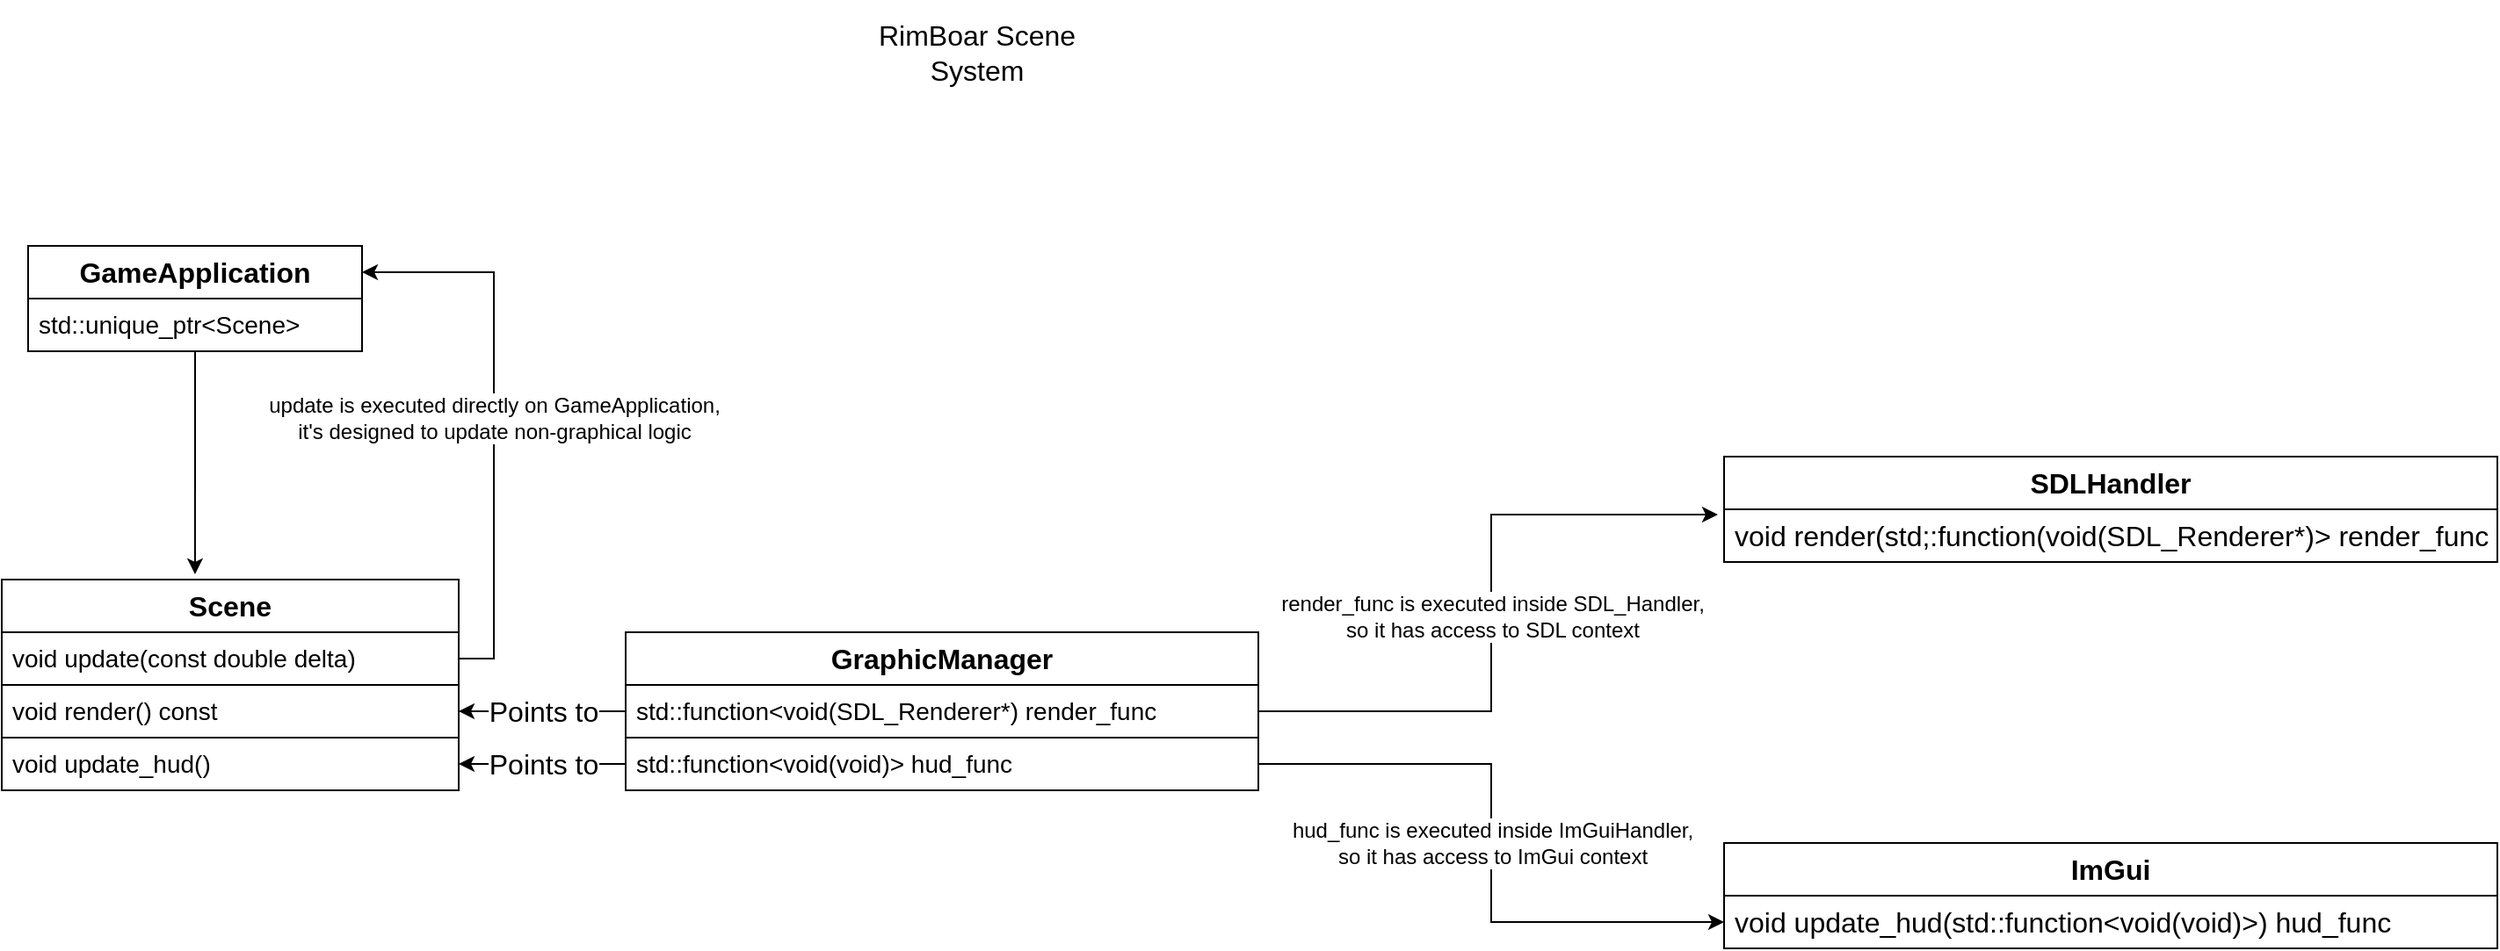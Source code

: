 <mxfile version="20.8.10" type="github">
  <diagram name="Page-1" id="lNEKghWK4HpwLcd3As6p">
    <mxGraphModel dx="1657" dy="1317" grid="1" gridSize="10" guides="1" tooltips="1" connect="1" arrows="1" fold="1" page="1" pageScale="1" pageWidth="850" pageHeight="1100" math="0" shadow="0">
      <root>
        <mxCell id="0" />
        <mxCell id="1" parent="0" />
        <mxCell id="SjYCULXTHA_i4y1ECdcX-1" value="RimBoar Scene System" style="rounded=0;whiteSpace=wrap;html=1;fontSize=16;strokeColor=none;" vertex="1" parent="1">
          <mxGeometry x="790" y="40" width="120" height="60" as="geometry" />
        </mxCell>
        <mxCell id="SjYCULXTHA_i4y1ECdcX-21" style="edgeStyle=orthogonalEdgeStyle;rounded=0;orthogonalLoop=1;jettySize=auto;html=1;exitX=0.5;exitY=1;exitDx=0;exitDy=0;entryX=0.423;entryY=-0.025;entryDx=0;entryDy=0;entryPerimeter=0;fontSize=16;" edge="1" parent="1" source="SjYCULXTHA_i4y1ECdcX-2" target="SjYCULXTHA_i4y1ECdcX-10">
          <mxGeometry relative="1" as="geometry" />
        </mxCell>
        <mxCell id="SjYCULXTHA_i4y1ECdcX-2" value="&lt;b&gt;GameApplication&lt;/b&gt;" style="swimlane;fontStyle=0;childLayout=stackLayout;horizontal=1;startSize=30;horizontalStack=0;resizeParent=1;resizeParentMax=0;resizeLast=0;collapsible=1;marginBottom=0;whiteSpace=wrap;html=1;fontSize=16;" vertex="1" parent="1">
          <mxGeometry x="310" y="180" width="190" height="60" as="geometry" />
        </mxCell>
        <mxCell id="SjYCULXTHA_i4y1ECdcX-3" value="std::unique_ptr&amp;lt;Scene&amp;gt;" style="text;strokeColor=none;fillColor=none;align=left;verticalAlign=middle;spacingLeft=4;spacingRight=4;overflow=hidden;points=[[0,0.5],[1,0.5]];portConstraint=eastwest;rotatable=0;whiteSpace=wrap;html=1;fontSize=14;" vertex="1" parent="SjYCULXTHA_i4y1ECdcX-2">
          <mxGeometry y="30" width="190" height="30" as="geometry" />
        </mxCell>
        <mxCell id="SjYCULXTHA_i4y1ECdcX-10" value="Scene" style="swimlane;fontStyle=1;childLayout=stackLayout;horizontal=1;startSize=30;horizontalStack=0;resizeParent=1;resizeParentMax=0;resizeLast=0;collapsible=1;marginBottom=0;whiteSpace=wrap;html=1;fontSize=16;" vertex="1" parent="1">
          <mxGeometry x="295" y="370" width="260" height="120" as="geometry" />
        </mxCell>
        <mxCell id="SjYCULXTHA_i4y1ECdcX-11" value="void update(const double delta)" style="text;strokeColor=default;fillColor=none;align=left;verticalAlign=middle;spacingLeft=4;spacingRight=4;overflow=hidden;points=[[0,0.5],[1,0.5]];portConstraint=eastwest;rotatable=0;whiteSpace=wrap;html=1;fontSize=14;" vertex="1" parent="SjYCULXTHA_i4y1ECdcX-10">
          <mxGeometry y="30" width="260" height="30" as="geometry" />
        </mxCell>
        <mxCell id="SjYCULXTHA_i4y1ECdcX-12" value="void render() const" style="text;strokeColor=default;fillColor=none;align=left;verticalAlign=middle;spacingLeft=4;spacingRight=4;overflow=hidden;points=[[0,0.5],[1,0.5]];portConstraint=eastwest;rotatable=0;whiteSpace=wrap;html=1;fontSize=14;" vertex="1" parent="SjYCULXTHA_i4y1ECdcX-10">
          <mxGeometry y="60" width="260" height="30" as="geometry" />
        </mxCell>
        <mxCell id="SjYCULXTHA_i4y1ECdcX-13" value="void update_hud()" style="text;strokeColor=none;fillColor=none;align=left;verticalAlign=middle;spacingLeft=4;spacingRight=4;overflow=hidden;points=[[0,0.5],[1,0.5]];portConstraint=eastwest;rotatable=0;whiteSpace=wrap;html=1;fontSize=14;" vertex="1" parent="SjYCULXTHA_i4y1ECdcX-10">
          <mxGeometry y="90" width="260" height="30" as="geometry" />
        </mxCell>
        <mxCell id="SjYCULXTHA_i4y1ECdcX-14" value="GraphicManager" style="swimlane;fontStyle=1;childLayout=stackLayout;horizontal=1;startSize=30;horizontalStack=0;resizeParent=1;resizeParentMax=0;resizeLast=0;collapsible=1;marginBottom=0;whiteSpace=wrap;html=1;fontSize=16;" vertex="1" parent="1">
          <mxGeometry x="650" y="400" width="360" height="90" as="geometry" />
        </mxCell>
        <mxCell id="SjYCULXTHA_i4y1ECdcX-15" value="std::function&amp;lt;void(SDL_Renderer*) render_func" style="text;strokeColor=default;fillColor=none;align=left;verticalAlign=middle;spacingLeft=4;spacingRight=4;overflow=hidden;points=[[0,0.5],[1,0.5]];portConstraint=eastwest;rotatable=0;whiteSpace=wrap;html=1;fontSize=14;" vertex="1" parent="SjYCULXTHA_i4y1ECdcX-14">
          <mxGeometry y="30" width="360" height="30" as="geometry" />
        </mxCell>
        <mxCell id="SjYCULXTHA_i4y1ECdcX-16" value="std::function&amp;lt;void(void)&amp;gt; hud_func" style="text;strokeColor=none;fillColor=none;align=left;verticalAlign=middle;spacingLeft=4;spacingRight=4;overflow=hidden;points=[[0,0.5],[1,0.5]];portConstraint=eastwest;rotatable=0;whiteSpace=wrap;html=1;fontSize=14;" vertex="1" parent="SjYCULXTHA_i4y1ECdcX-14">
          <mxGeometry y="60" width="360" height="30" as="geometry" />
        </mxCell>
        <mxCell id="SjYCULXTHA_i4y1ECdcX-18" value="Points to" style="edgeStyle=orthogonalEdgeStyle;rounded=0;orthogonalLoop=1;jettySize=auto;html=1;exitX=0;exitY=0.5;exitDx=0;exitDy=0;entryX=1;entryY=0.5;entryDx=0;entryDy=0;fontSize=16;" edge="1" parent="1" source="SjYCULXTHA_i4y1ECdcX-15" target="SjYCULXTHA_i4y1ECdcX-12">
          <mxGeometry relative="1" as="geometry" />
        </mxCell>
        <mxCell id="SjYCULXTHA_i4y1ECdcX-19" value="Points to" style="edgeStyle=orthogonalEdgeStyle;rounded=0;orthogonalLoop=1;jettySize=auto;html=1;exitX=0;exitY=0.5;exitDx=0;exitDy=0;entryX=1;entryY=0.5;entryDx=0;entryDy=0;fontSize=16;" edge="1" parent="1" source="SjYCULXTHA_i4y1ECdcX-16" target="SjYCULXTHA_i4y1ECdcX-13">
          <mxGeometry relative="1" as="geometry" />
        </mxCell>
        <mxCell id="SjYCULXTHA_i4y1ECdcX-22" value="&lt;div&gt;update is executed directly on GameApplication, &lt;br&gt;&lt;/div&gt;&lt;div&gt;it&#39;s designed to update non-graphical logic&lt;br&gt;&lt;/div&gt;" style="edgeStyle=orthogonalEdgeStyle;rounded=0;orthogonalLoop=1;jettySize=auto;html=1;exitX=1;exitY=0.5;exitDx=0;exitDy=0;entryX=1;entryY=0.25;entryDx=0;entryDy=0;fontSize=12;" edge="1" parent="1" source="SjYCULXTHA_i4y1ECdcX-11" target="SjYCULXTHA_i4y1ECdcX-2">
          <mxGeometry relative="1" as="geometry" />
        </mxCell>
        <mxCell id="SjYCULXTHA_i4y1ECdcX-23" value="&lt;div&gt;SDLHandler&lt;/div&gt;" style="swimlane;fontStyle=1;childLayout=stackLayout;horizontal=1;startSize=30;horizontalStack=0;resizeParent=1;resizeParentMax=0;resizeLast=0;collapsible=1;marginBottom=0;whiteSpace=wrap;html=1;fontSize=16;" vertex="1" parent="1">
          <mxGeometry x="1275" y="300" width="440" height="60" as="geometry" />
        </mxCell>
        <mxCell id="SjYCULXTHA_i4y1ECdcX-24" value="void render(std;:function(void(SDL_Renderer*)&amp;gt; render_func" style="text;strokeColor=default;fillColor=none;align=left;verticalAlign=middle;spacingLeft=4;spacingRight=4;overflow=hidden;points=[[0,0.5],[1,0.5]];portConstraint=eastwest;rotatable=0;whiteSpace=wrap;html=1;fontSize=16;" vertex="1" parent="SjYCULXTHA_i4y1ECdcX-23">
          <mxGeometry y="30" width="440" height="30" as="geometry" />
        </mxCell>
        <mxCell id="SjYCULXTHA_i4y1ECdcX-26" value="&lt;div&gt;render_func is executed inside SDL_Handler, &lt;br&gt;&lt;/div&gt;&lt;div&gt;so it has access to SDL context&lt;br&gt;&lt;/div&gt;" style="edgeStyle=orthogonalEdgeStyle;rounded=0;orthogonalLoop=1;jettySize=auto;html=1;exitX=1;exitY=0.5;exitDx=0;exitDy=0;entryX=-0.008;entryY=0.1;entryDx=0;entryDy=0;entryPerimeter=0;fontSize=12;" edge="1" parent="1" source="SjYCULXTHA_i4y1ECdcX-15" target="SjYCULXTHA_i4y1ECdcX-24">
          <mxGeometry relative="1" as="geometry" />
        </mxCell>
        <mxCell id="SjYCULXTHA_i4y1ECdcX-27" value="ImGui" style="swimlane;fontStyle=1;childLayout=stackLayout;horizontal=1;startSize=30;horizontalStack=0;resizeParent=1;resizeParentMax=0;resizeLast=0;collapsible=1;marginBottom=0;whiteSpace=wrap;html=1;fontSize=16;" vertex="1" parent="1">
          <mxGeometry x="1275" y="520" width="440" height="60" as="geometry" />
        </mxCell>
        <mxCell id="SjYCULXTHA_i4y1ECdcX-28" value="void update_hud(std::function&amp;lt;void(void)&amp;gt;) hud_func" style="text;strokeColor=default;fillColor=none;align=left;verticalAlign=middle;spacingLeft=4;spacingRight=4;overflow=hidden;points=[[0,0.5],[1,0.5]];portConstraint=eastwest;rotatable=0;whiteSpace=wrap;html=1;fontSize=16;" vertex="1" parent="SjYCULXTHA_i4y1ECdcX-27">
          <mxGeometry y="30" width="440" height="30" as="geometry" />
        </mxCell>
        <mxCell id="SjYCULXTHA_i4y1ECdcX-29" value="&lt;div&gt;hud_func is executed inside ImGuiHandler,&lt;/div&gt;&lt;div&gt;so it has access to ImGui context&lt;/div&gt;" style="edgeStyle=orthogonalEdgeStyle;rounded=0;orthogonalLoop=1;jettySize=auto;html=1;entryX=0;entryY=0.5;entryDx=0;entryDy=0;fontSize=12;" edge="1" parent="1" source="SjYCULXTHA_i4y1ECdcX-16" target="SjYCULXTHA_i4y1ECdcX-28">
          <mxGeometry relative="1" as="geometry" />
        </mxCell>
      </root>
    </mxGraphModel>
  </diagram>
</mxfile>
